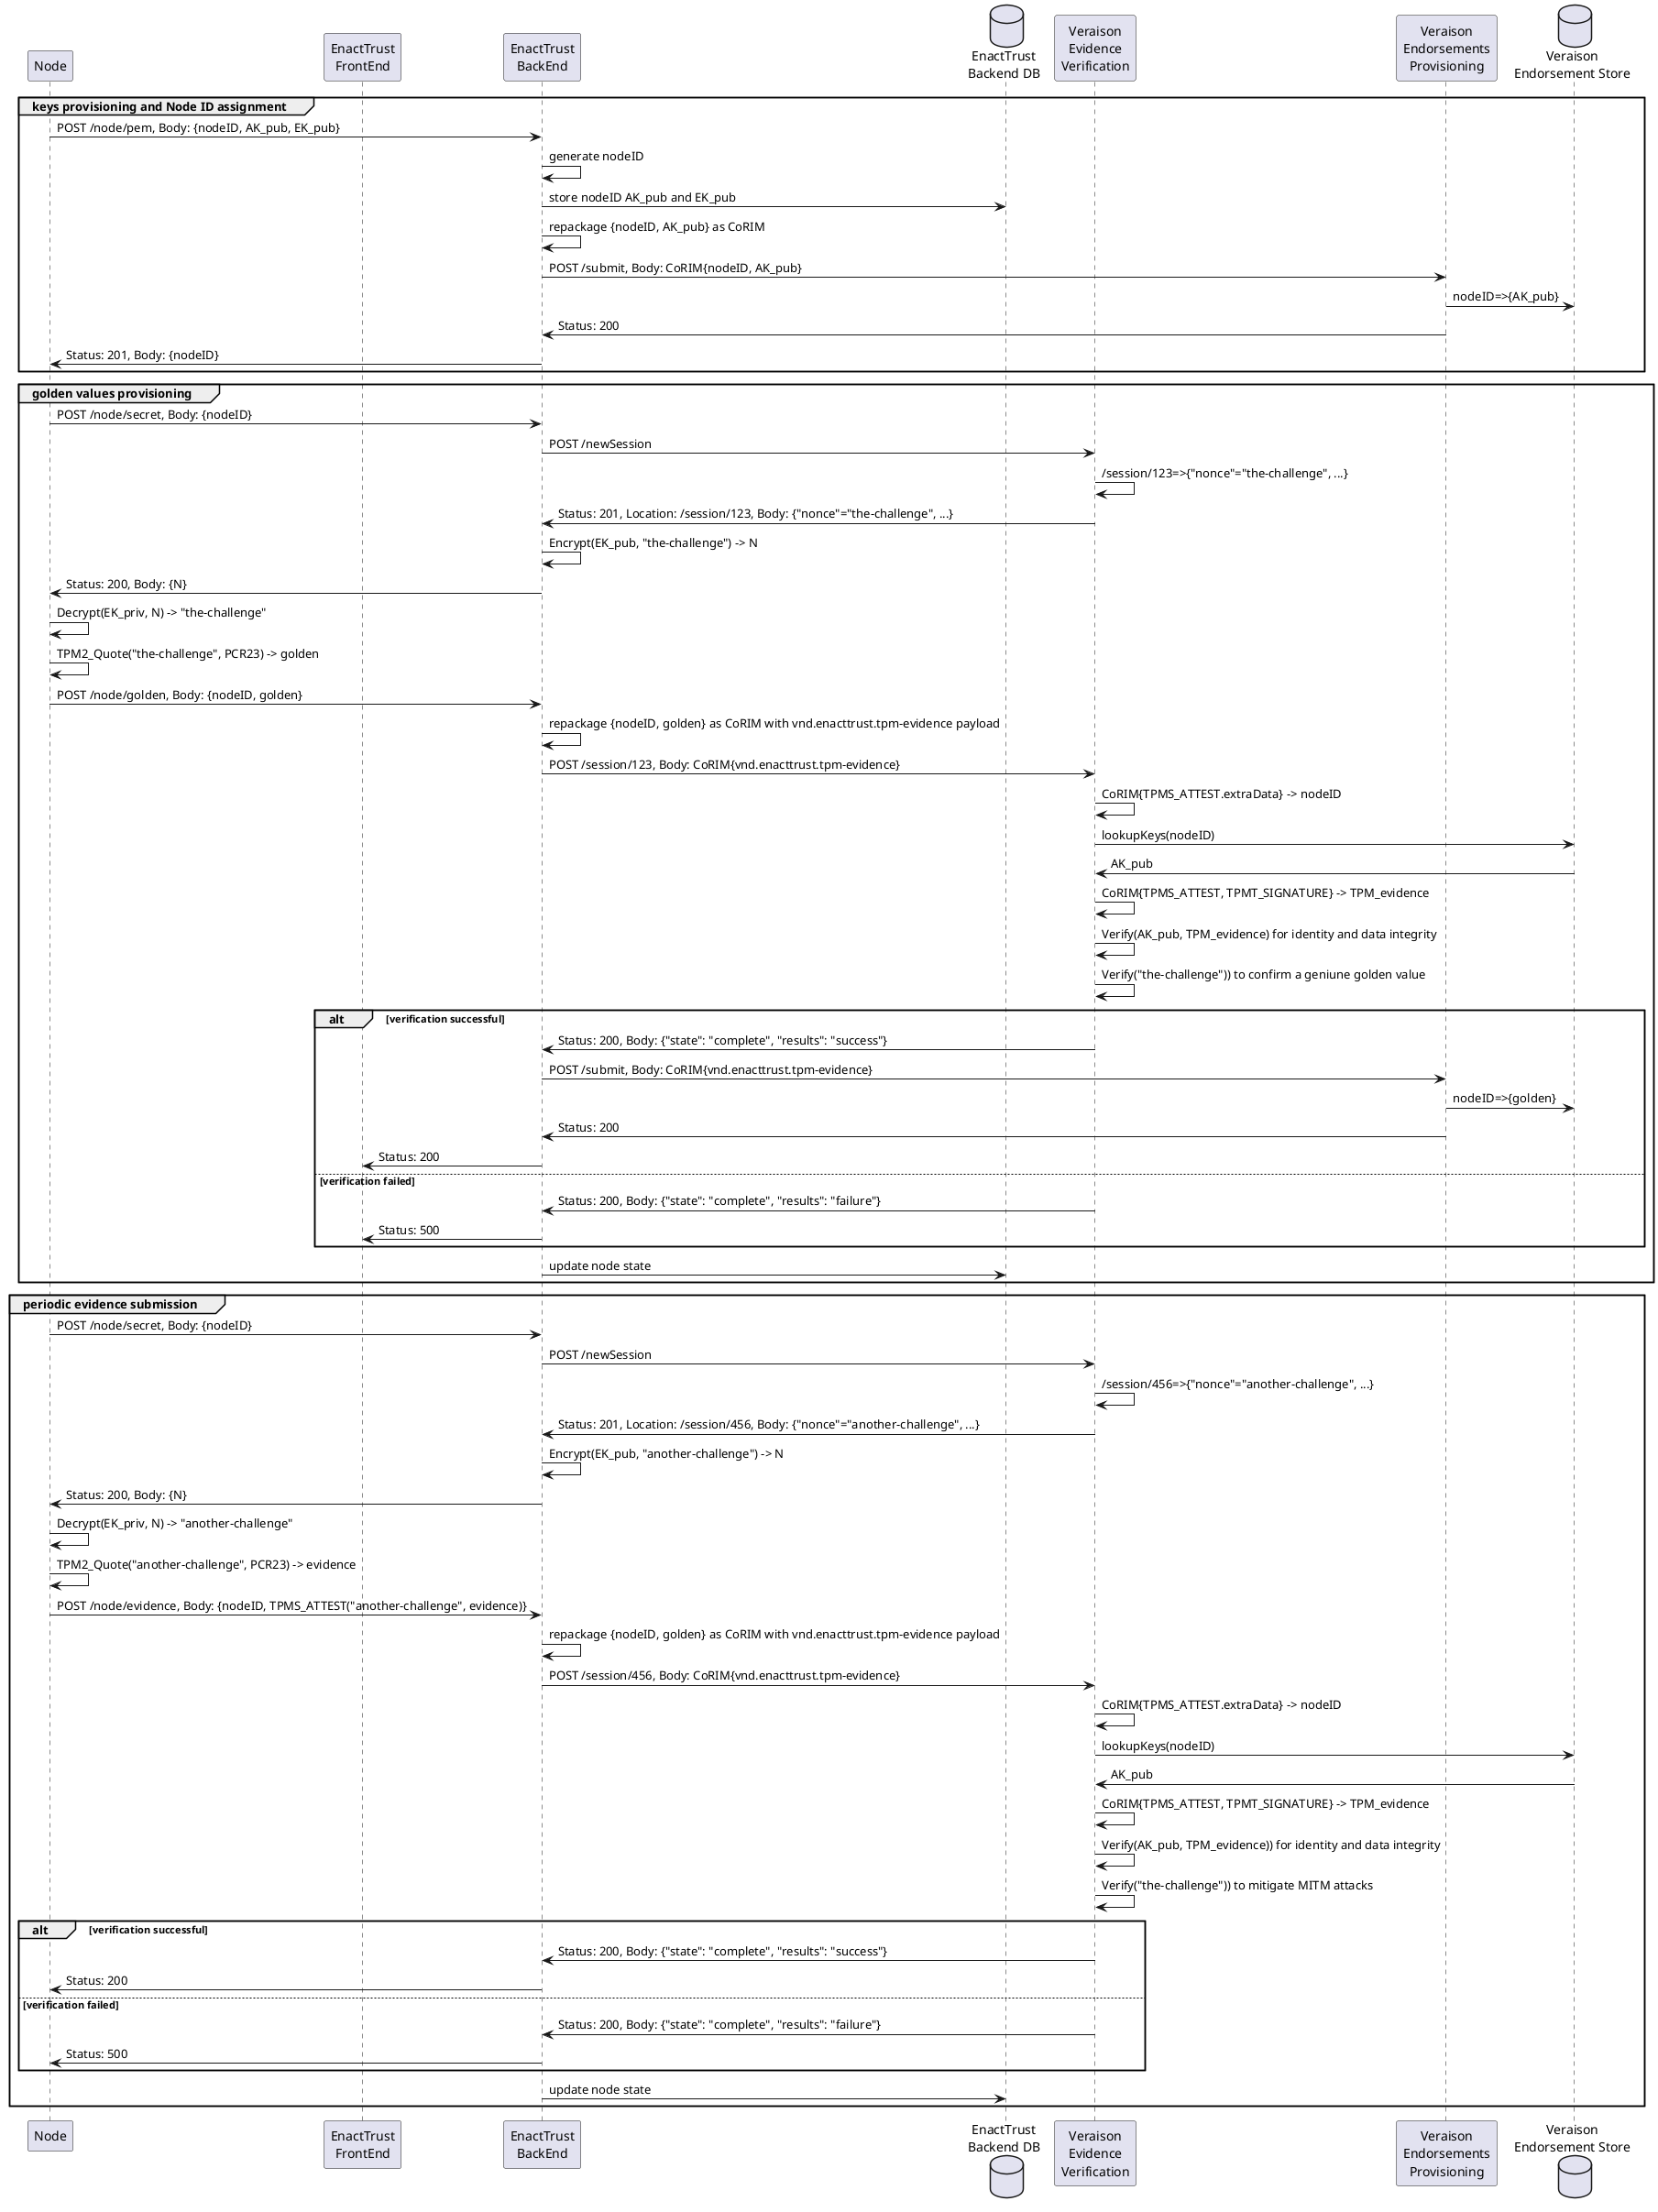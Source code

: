 @startuml

participant "Node" as Node order 5
participant "EnactTrust\nFrontEnd" as FE order 10
participant "EnactTrust\nBackEnd" as BE order 20
database "EnactTrust\nBackend DB" as BE_DB order 30
participant "Veraison\nEvidence\nVerification" as V_EviVfy order 35
participant "Veraison\nEndorsements\nProvisioning" as V_EndProv order 40
database "Veraison\nEndorsement Store" as V_EndStore order 50

group keys provisioning and Node ID assignment

	Node -> BE: POST /node/pem, Body: {nodeID, AK_pub, EK_pub}
	BE -> BE: generate nodeID
	BE -> BE_DB: store nodeID AK_pub and EK_pub
	BE -> BE: repackage {nodeID, AK_pub} as CoRIM
	BE -> V_EndProv: POST /submit, Body: CoRIM{nodeID, AK_pub}
	V_EndProv -> V_EndStore: nodeID=>{AK_pub}
	V_EndProv -> BE: Status: 200
	BE -> Node: Status: 201, Body: {nodeID}
end

group golden values provisioning
	Node -> BE: POST /node/secret, Body: {nodeID}
	BE -> V_EviVfy: POST /newSession
	V_EviVfy -> V_EviVfy: /session/123=>{"nonce"="the-challenge", ...}
	V_EviVfy -> BE: Status: 201, Location: /session/123, Body: {"nonce"="the-challenge", ...}
	BE -> BE: Encrypt(EK_pub, "the-challenge") -> N
	BE -> Node: Status: 200, Body: {N}

	Node -> Node: Decrypt(EK_priv, N) -> "the-challenge"
	Node -> Node: TPM2_Quote("the-challenge", PCR23) -> golden
	Node -> BE: POST /node/golden, Body: {nodeID, golden}
	BE -> BE: repackage {nodeID, golden} as CoRIM with vnd.enacttrust.tpm-evidence payload
	BE -> V_EviVfy: POST /session/123, Body: CoRIM{vnd.enacttrust.tpm-evidence}
	V_EviVfy -> V_EviVfy: CoRIM{TPMS_ATTEST.extraData} -> nodeID
	V_EviVfy -> V_EndStore: lookupKeys(nodeID)
	V_EndStore -> V_EviVfy: AK_pub
	V_EviVfy -> V_EviVfy: CoRIM{TPMS_ATTEST, TPMT_SIGNATURE} -> TPM_evidence
	V_EviVfy -> V_EviVfy: Verify(AK_pub, TPM_evidence) for identity and data integrity
	V_EviVfy -> V_EviVfy: Verify("the-challenge")) to confirm a geniune golden value
	alt verification successful
		V_EviVfy -> BE: Status: 200, Body: {"state": "complete", "results": "success"}
		BE -> V_EndProv: POST /submit, Body: CoRIM{vnd.enacttrust.tpm-evidence}
		V_EndProv -> V_EndStore: nodeID=>{golden}
		V_EndProv -> BE: Status: 200
		BE -> FE: Status: 200
	else verification failed
		V_EviVfy -> BE: Status: 200, Body: {"state": "complete", "results": "failure"}
		BE -> FE: Status: 500
	end
	BE -> BE_DB: update node state
end

group periodic evidence submission
	Node -> BE: POST /node/secret, Body: {nodeID}
	BE -> V_EviVfy: POST /newSession
	V_EviVfy -> V_EviVfy: /session/456=>{"nonce"="another-challenge", ...}
	V_EviVfy -> BE: Status: 201, Location: /session/456, Body: {"nonce"="another-challenge", ...}
	BE -> BE: Encrypt(EK_pub, "another-challenge") -> N
	BE -> Node: Status: 200, Body: {N}

	Node -> Node: Decrypt(EK_priv, N) -> "another-challenge"
	Node -> Node: TPM2_Quote("another-challenge", PCR23) -> evidence
	Node -> BE: POST /node/evidence, Body: {nodeID, TPMS_ATTEST("another-challenge", evidence)}
	BE -> BE: repackage {nodeID, golden} as CoRIM with vnd.enacttrust.tpm-evidence payload
	BE -> V_EviVfy: POST /session/456, Body: CoRIM{vnd.enacttrust.tpm-evidence}
	V_EviVfy -> V_EviVfy: CoRIM{TPMS_ATTEST.extraData} -> nodeID
	V_EviVfy -> V_EndStore: lookupKeys(nodeID)
	V_EndStore -> V_EviVfy: AK_pub
	V_EviVfy -> V_EviVfy: CoRIM{TPMS_ATTEST, TPMT_SIGNATURE} -> TPM_evidence
	V_EviVfy -> V_EviVfy: Verify(AK_pub, TPM_evidence)) for identity and data integrity
	V_EviVfy -> V_EviVfy: Verify("the-challenge")) to mitigate MITM attacks
	alt verification successful
		V_EviVfy -> BE: Status: 200, Body: {"state": "complete", "results": "success"}
		BE -> Node: Status: 200
	else verification failed
		V_EviVfy -> BE: Status: 200, Body: {"state": "complete", "results": "failure"}
		BE -> Node: Status: 500
	end
	BE -> BE_DB: update node state
end

@enduml
